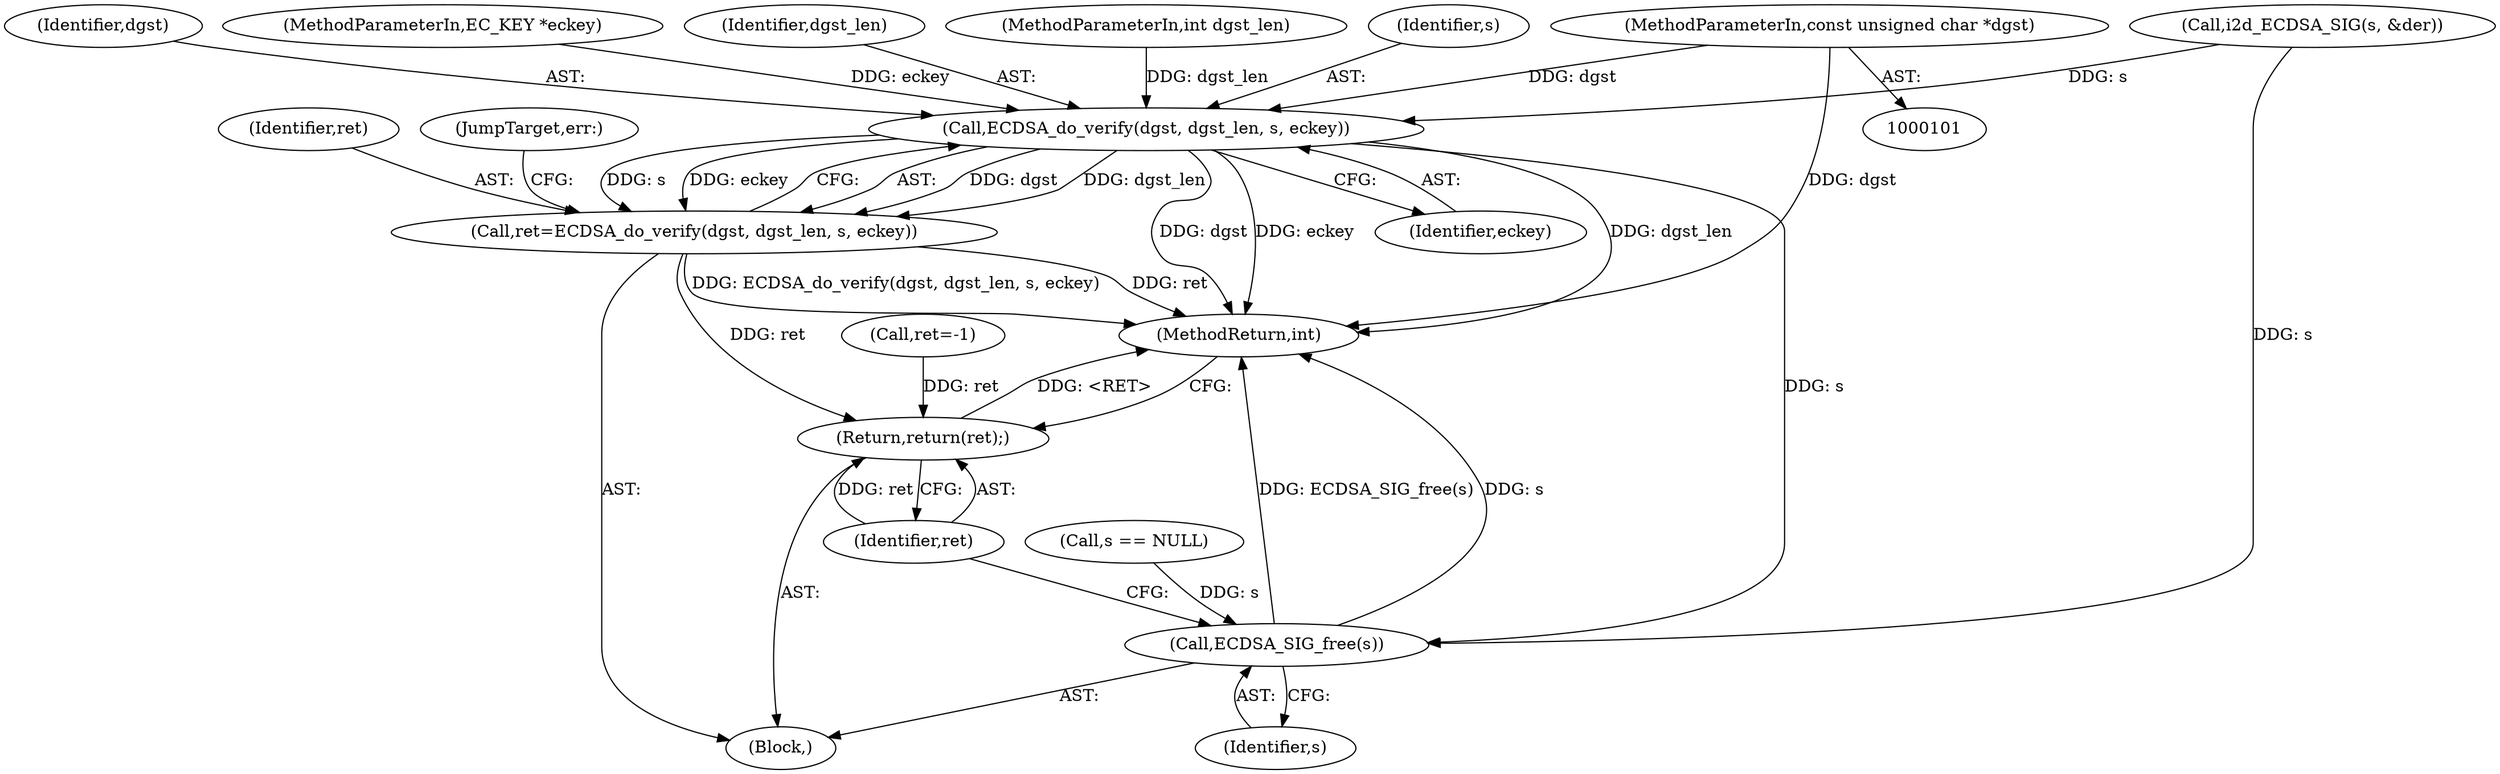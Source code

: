 digraph "0_openssl_684400ce192dac51df3d3e92b61830a6ef90be3e_1@pointer" {
"1000103" [label="(MethodParameterIn,const unsigned char *dgst)"];
"1000165" [label="(Call,ECDSA_do_verify(dgst, dgst_len, s, eckey))"];
"1000163" [label="(Call,ret=ECDSA_do_verify(dgst, dgst_len, s, eckey))"];
"1000183" [label="(Return,return(ret);)"];
"1000181" [label="(Call,ECDSA_SIG_free(s))"];
"1000183" [label="(Return,return(ret);)"];
"1000149" [label="(Call,i2d_ECDSA_SIG(s, &der))"];
"1000170" [label="(JumpTarget,err:)"];
"1000165" [label="(Call,ECDSA_do_verify(dgst, dgst_len, s, eckey))"];
"1000163" [label="(Call,ret=ECDSA_do_verify(dgst, dgst_len, s, eckey))"];
"1000169" [label="(Identifier,eckey)"];
"1000132" [label="(Call,s == NULL)"];
"1000167" [label="(Identifier,dgst_len)"];
"1000103" [label="(MethodParameterIn,const unsigned char *dgst)"];
"1000108" [label="(Block,)"];
"1000104" [label="(MethodParameterIn,int dgst_len)"];
"1000185" [label="(MethodReturn,int)"];
"1000168" [label="(Identifier,s)"];
"1000166" [label="(Identifier,dgst)"];
"1000181" [label="(Call,ECDSA_SIG_free(s))"];
"1000124" [label="(Call,ret=-1)"];
"1000184" [label="(Identifier,ret)"];
"1000107" [label="(MethodParameterIn,EC_KEY *eckey)"];
"1000164" [label="(Identifier,ret)"];
"1000182" [label="(Identifier,s)"];
"1000103" -> "1000101"  [label="AST: "];
"1000103" -> "1000185"  [label="DDG: dgst"];
"1000103" -> "1000165"  [label="DDG: dgst"];
"1000165" -> "1000163"  [label="AST: "];
"1000165" -> "1000169"  [label="CFG: "];
"1000166" -> "1000165"  [label="AST: "];
"1000167" -> "1000165"  [label="AST: "];
"1000168" -> "1000165"  [label="AST: "];
"1000169" -> "1000165"  [label="AST: "];
"1000163" -> "1000165"  [label="CFG: "];
"1000165" -> "1000185"  [label="DDG: eckey"];
"1000165" -> "1000185"  [label="DDG: dgst"];
"1000165" -> "1000185"  [label="DDG: dgst_len"];
"1000165" -> "1000163"  [label="DDG: dgst"];
"1000165" -> "1000163"  [label="DDG: dgst_len"];
"1000165" -> "1000163"  [label="DDG: s"];
"1000165" -> "1000163"  [label="DDG: eckey"];
"1000104" -> "1000165"  [label="DDG: dgst_len"];
"1000149" -> "1000165"  [label="DDG: s"];
"1000107" -> "1000165"  [label="DDG: eckey"];
"1000165" -> "1000181"  [label="DDG: s"];
"1000163" -> "1000108"  [label="AST: "];
"1000164" -> "1000163"  [label="AST: "];
"1000170" -> "1000163"  [label="CFG: "];
"1000163" -> "1000185"  [label="DDG: ret"];
"1000163" -> "1000185"  [label="DDG: ECDSA_do_verify(dgst, dgst_len, s, eckey)"];
"1000163" -> "1000183"  [label="DDG: ret"];
"1000183" -> "1000108"  [label="AST: "];
"1000183" -> "1000184"  [label="CFG: "];
"1000184" -> "1000183"  [label="AST: "];
"1000185" -> "1000183"  [label="CFG: "];
"1000183" -> "1000185"  [label="DDG: <RET>"];
"1000184" -> "1000183"  [label="DDG: ret"];
"1000124" -> "1000183"  [label="DDG: ret"];
"1000181" -> "1000108"  [label="AST: "];
"1000181" -> "1000182"  [label="CFG: "];
"1000182" -> "1000181"  [label="AST: "];
"1000184" -> "1000181"  [label="CFG: "];
"1000181" -> "1000185"  [label="DDG: ECDSA_SIG_free(s)"];
"1000181" -> "1000185"  [label="DDG: s"];
"1000132" -> "1000181"  [label="DDG: s"];
"1000149" -> "1000181"  [label="DDG: s"];
}
